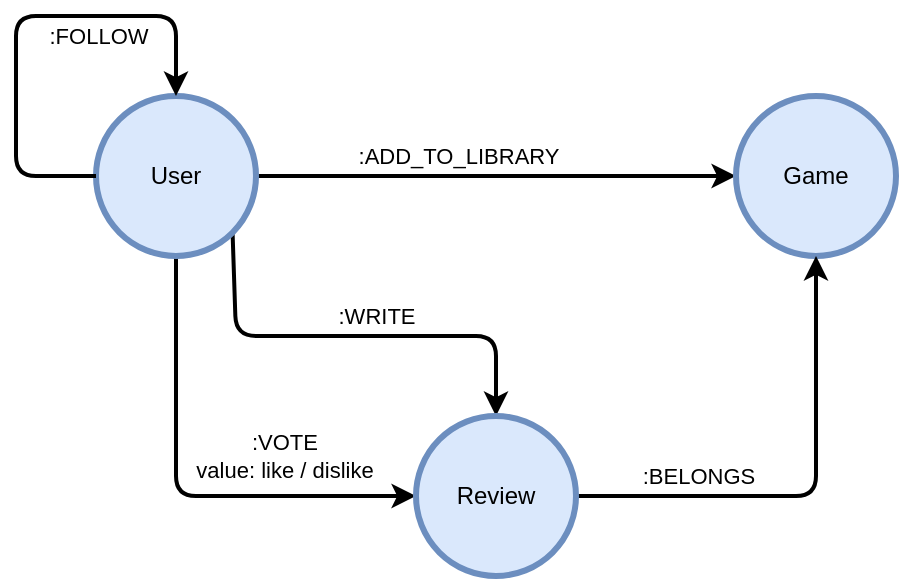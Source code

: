 <mxfile>
    <diagram id="9o7VJArsBQwBW2w9fXMB" name="Page-1">
        <mxGraphModel dx="708" dy="620" grid="1" gridSize="10" guides="1" tooltips="1" connect="1" arrows="1" fold="1" page="1" pageScale="1" pageWidth="1654" pageHeight="1169" math="0" shadow="0">
            <root>
                <mxCell id="0"/>
                <mxCell id="1" parent="0"/>
                <mxCell id="23" style="edgeStyle=none;html=1;exitX=1;exitY=0.5;exitDx=0;exitDy=0;strokeWidth=2;" parent="1" source="19" target="20" edge="1">
                    <mxGeometry relative="1" as="geometry"/>
                </mxCell>
                <mxCell id="29" value=":ADD_TO_LIBRARY" style="edgeLabel;html=1;align=center;verticalAlign=middle;resizable=0;points=[];" parent="23" vertex="1" connectable="0">
                    <mxGeometry x="-0.078" relative="1" as="geometry">
                        <mxPoint x="-10" y="-10" as="offset"/>
                    </mxGeometry>
                </mxCell>
                <mxCell id="25" style="edgeStyle=none;html=1;exitX=0.5;exitY=1;exitDx=0;exitDy=0;entryX=0;entryY=0.5;entryDx=0;entryDy=0;strokeWidth=2;" parent="1" source="19" target="21" edge="1">
                    <mxGeometry relative="1" as="geometry">
                        <Array as="points">
                            <mxPoint x="240" y="320"/>
                        </Array>
                    </mxGeometry>
                </mxCell>
                <mxCell id="30" value=":VOTE&lt;br&gt;value: like / dislike" style="edgeLabel;html=1;align=center;verticalAlign=middle;resizable=0;points=[];" parent="25" vertex="1" connectable="0">
                    <mxGeometry x="-0.316" y="2" relative="1" as="geometry">
                        <mxPoint x="52" y="18" as="offset"/>
                    </mxGeometry>
                </mxCell>
                <mxCell id="33" style="edgeStyle=none;html=1;exitX=1;exitY=1;exitDx=0;exitDy=0;strokeWidth=2;" edge="1" parent="1" source="19" target="21">
                    <mxGeometry relative="1" as="geometry">
                        <Array as="points">
                            <mxPoint x="270" y="240"/>
                            <mxPoint x="400" y="240"/>
                        </Array>
                    </mxGeometry>
                </mxCell>
                <mxCell id="34" value=":WRITE" style="edgeLabel;html=1;align=center;verticalAlign=middle;resizable=0;points=[];" vertex="1" connectable="0" parent="33">
                    <mxGeometry x="-0.231" y="-2" relative="1" as="geometry">
                        <mxPoint x="36" y="-12" as="offset"/>
                    </mxGeometry>
                </mxCell>
                <mxCell id="19" value="User" style="ellipse;whiteSpace=wrap;html=1;fillColor=#dae8fc;strokeColor=#6c8ebf;strokeWidth=3;" parent="1" vertex="1">
                    <mxGeometry x="200" y="120" width="80" height="80" as="geometry"/>
                </mxCell>
                <mxCell id="20" value="Game" style="ellipse;whiteSpace=wrap;html=1;fillColor=#dae8fc;strokeColor=#6c8ebf;strokeWidth=3;" parent="1" vertex="1">
                    <mxGeometry x="520" y="120" width="80" height="80" as="geometry"/>
                </mxCell>
                <mxCell id="26" style="edgeStyle=none;html=1;entryX=0.5;entryY=1;entryDx=0;entryDy=0;strokeWidth=2;" parent="1" source="21" target="20" edge="1">
                    <mxGeometry relative="1" as="geometry">
                        <Array as="points">
                            <mxPoint x="560" y="320"/>
                        </Array>
                    </mxGeometry>
                </mxCell>
                <mxCell id="27" value=":BELONGS" style="edgeLabel;html=1;align=center;verticalAlign=middle;resizable=0;points=[];" parent="26" vertex="1" connectable="0">
                    <mxGeometry x="-0.136" y="-1" relative="1" as="geometry">
                        <mxPoint x="-43" y="-11" as="offset"/>
                    </mxGeometry>
                </mxCell>
                <mxCell id="21" value="Review" style="ellipse;whiteSpace=wrap;html=1;fillColor=#dae8fc;strokeColor=#6c8ebf;strokeWidth=3;" parent="1" vertex="1">
                    <mxGeometry x="360" y="280" width="80" height="80" as="geometry"/>
                </mxCell>
                <mxCell id="31" style="edgeStyle=none;html=1;exitX=0;exitY=0.5;exitDx=0;exitDy=0;entryX=0.5;entryY=0;entryDx=0;entryDy=0;strokeWidth=2;" parent="1" source="19" target="19" edge="1">
                    <mxGeometry relative="1" as="geometry">
                        <Array as="points">
                            <mxPoint x="160" y="160"/>
                            <mxPoint x="160" y="80"/>
                            <mxPoint x="240" y="80"/>
                        </Array>
                    </mxGeometry>
                </mxCell>
                <mxCell id="32" value=":FOLLOW" style="edgeLabel;html=1;align=center;verticalAlign=middle;resizable=0;points=[];" parent="31" vertex="1" connectable="0">
                    <mxGeometry x="0.22" relative="1" as="geometry">
                        <mxPoint x="14" y="10" as="offset"/>
                    </mxGeometry>
                </mxCell>
            </root>
        </mxGraphModel>
    </diagram>
</mxfile>